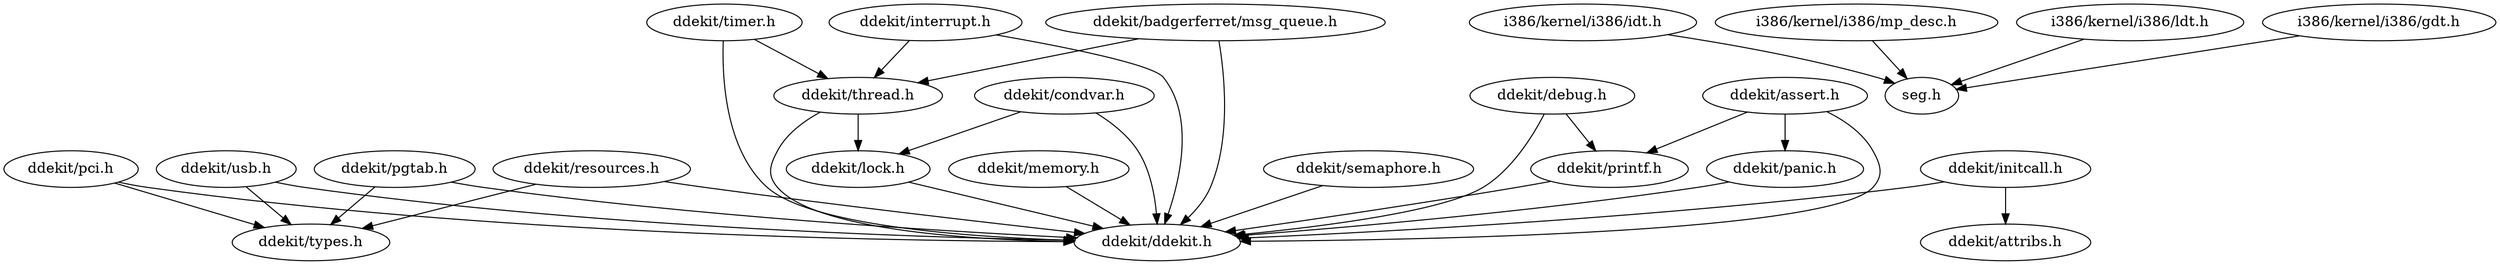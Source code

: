 digraph includes {
    "ddekit/semaphore.h" -> "ddekit/ddekit.h";
    "ddekit/usb.h" -> "ddekit/ddekit.h";
    "ddekit/usb.h" -> "ddekit/types.h";
    "ddekit/initcall.h" -> "ddekit/ddekit.h";
    "ddekit/initcall.h" -> "ddekit/attribs.h";
    "ddekit/pgtab.h" -> "ddekit/ddekit.h";
    "ddekit/pgtab.h" -> "ddekit/types.h";
    "ddekit/panic.h" -> "ddekit/ddekit.h";
    "ddekit/debug.h" -> "ddekit/ddekit.h";
    "ddekit/debug.h" -> "ddekit/printf.h";
    "ddekit/timer.h" -> "ddekit/ddekit.h";
    "ddekit/timer.h" -> "ddekit/thread.h";
    "ddekit/assert.h" -> "ddekit/ddekit.h";
    "ddekit/assert.h" -> "ddekit/printf.h";
    "ddekit/assert.h" -> "ddekit/panic.h";
    "ddekit/lock.h" -> "ddekit/ddekit.h";
    "ddekit/resources.h" -> "ddekit/ddekit.h";
    "ddekit/resources.h" -> "ddekit/types.h";
    "ddekit/pci.h" -> "ddekit/ddekit.h";
    "ddekit/pci.h" -> "ddekit/types.h";
    "ddekit/thread.h" -> "ddekit/ddekit.h";
    "ddekit/thread.h" -> "ddekit/lock.h";
    "ddekit/memory.h" -> "ddekit/ddekit.h";
    "ddekit/interrupt.h" -> "ddekit/ddekit.h";
    "ddekit/interrupt.h" -> "ddekit/thread.h";
    "ddekit/condvar.h" -> "ddekit/ddekit.h";
    "ddekit/condvar.h" -> "ddekit/lock.h";
    "ddekit/printf.h" -> "ddekit/ddekit.h";
    "ddekit/badgerferret/msg_queue.h" -> "ddekit/ddekit.h";
    "ddekit/badgerferret/msg_queue.h" -> "ddekit/thread.h";
    "i386/kernel/i386/idt.h" -> "seg.h";
    "i386/kernel/i386/mp_desc.h" -> "seg.h";
    "i386/kernel/i386/ldt.h" -> "seg.h";
    "i386/kernel/i386/gdt.h" -> "seg.h";
}
